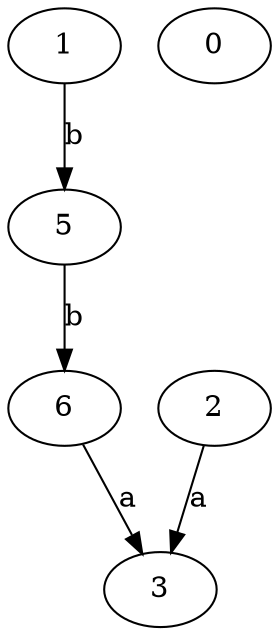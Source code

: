 strict digraph  {
1;
2;
3;
0;
5;
6;
1 -> 5  [label=b];
2 -> 3  [label=a];
5 -> 6  [label=b];
6 -> 3  [label=a];
}
